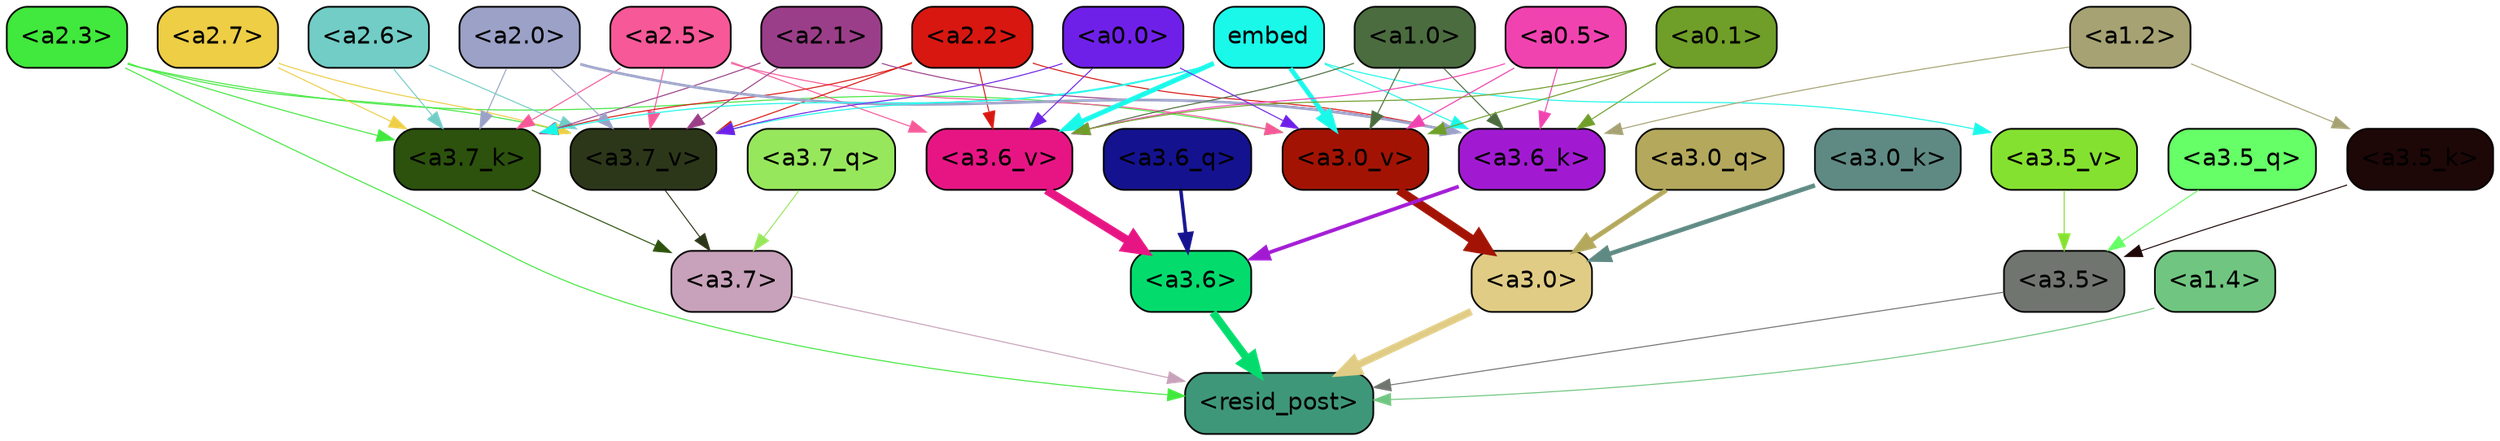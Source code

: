 strict digraph "" {
	graph [bgcolor=transparent,
		layout=dot,
		overlap=false,
		splines=true
	];
	"<a3.7>"	[color=black,
		fillcolor="#c8a1ba",
		fontname=Helvetica,
		shape=box,
		style="filled, rounded"];
	"<resid_post>"	[color=black,
		fillcolor="#3f977a",
		fontname=Helvetica,
		shape=box,
		style="filled, rounded"];
	"<a3.7>" -> "<resid_post>"	[color="#c8a1ba",
		penwidth=0.6];
	"<a3.6>"	[color=black,
		fillcolor="#03dc6d",
		fontname=Helvetica,
		shape=box,
		style="filled, rounded"];
	"<a3.6>" -> "<resid_post>"	[color="#03dc6d",
		penwidth=4.648244500160217];
	"<a3.5>"	[color=black,
		fillcolor="#707570",
		fontname=Helvetica,
		shape=box,
		style="filled, rounded"];
	"<a3.5>" -> "<resid_post>"	[color="#707570",
		penwidth=0.6];
	"<a3.0>"	[color=black,
		fillcolor="#e0cc85",
		fontname=Helvetica,
		shape=box,
		style="filled, rounded"];
	"<a3.0>" -> "<resid_post>"	[color="#e0cc85",
		penwidth=4.3288813829422];
	"<a2.3>"	[color=black,
		fillcolor="#41e83d",
		fontname=Helvetica,
		shape=box,
		style="filled, rounded"];
	"<a2.3>" -> "<resid_post>"	[color="#41e83d",
		penwidth=0.6];
	"<a3.7_k>"	[color=black,
		fillcolor="#2c520d",
		fontname=Helvetica,
		shape=box,
		style="filled, rounded"];
	"<a2.3>" -> "<a3.7_k>"	[color="#41e83d",
		penwidth=0.6];
	"<a3.7_v>"	[color=black,
		fillcolor="#2c3719",
		fontname=Helvetica,
		shape=box,
		style="filled, rounded"];
	"<a2.3>" -> "<a3.7_v>"	[color="#41e83d",
		penwidth=0.6];
	"<a3.0_v>"	[color=black,
		fillcolor="#a31304",
		fontname=Helvetica,
		shape=box,
		style="filled, rounded"];
	"<a2.3>" -> "<a3.0_v>"	[color="#41e83d",
		penwidth=0.6];
	"<a1.4>"	[color=black,
		fillcolor="#70c680",
		fontname=Helvetica,
		shape=box,
		style="filled, rounded"];
	"<a1.4>" -> "<resid_post>"	[color="#70c680",
		penwidth=0.6];
	"<a3.7_q>"	[color=black,
		fillcolor="#97e75c",
		fontname=Helvetica,
		shape=box,
		style="filled, rounded"];
	"<a3.7_q>" -> "<a3.7>"	[color="#97e75c",
		penwidth=0.6];
	"<a3.6_q>"	[color=black,
		fillcolor="#14128f",
		fontname=Helvetica,
		shape=box,
		style="filled, rounded"];
	"<a3.6_q>" -> "<a3.6>"	[color="#14128f",
		penwidth=2.03758105635643];
	"<a3.5_q>"	[color=black,
		fillcolor="#66ff67",
		fontname=Helvetica,
		shape=box,
		style="filled, rounded"];
	"<a3.5_q>" -> "<a3.5>"	[color="#66ff67",
		penwidth=0.6];
	"<a3.0_q>"	[color=black,
		fillcolor="#b3a85c",
		fontname=Helvetica,
		shape=box,
		style="filled, rounded"];
	"<a3.0_q>" -> "<a3.0>"	[color="#b3a85c",
		penwidth=2.8638100624084473];
	"<a3.7_k>" -> "<a3.7>"	[color="#2c520d",
		penwidth=0.6];
	"<a3.6_k>"	[color=black,
		fillcolor="#a11ad2",
		fontname=Helvetica,
		shape=box,
		style="filled, rounded"];
	"<a3.6_k>" -> "<a3.6>"	[color="#a11ad2",
		penwidth=2.174198240041733];
	"<a3.5_k>"	[color=black,
		fillcolor="#1e0707",
		fontname=Helvetica,
		shape=box,
		style="filled, rounded"];
	"<a3.5_k>" -> "<a3.5>"	[color="#1e0707",
		penwidth=0.6];
	"<a3.0_k>"	[color=black,
		fillcolor="#5f8a84",
		fontname=Helvetica,
		shape=box,
		style="filled, rounded"];
	"<a3.0_k>" -> "<a3.0>"	[color="#5f8a84",
		penwidth=2.6274144649505615];
	"<a3.7_v>" -> "<a3.7>"	[color="#2c3719",
		penwidth=0.6];
	"<a3.6_v>"	[color=black,
		fillcolor="#e71584",
		fontname=Helvetica,
		shape=box,
		style="filled, rounded"];
	"<a3.6_v>" -> "<a3.6>"	[color="#e71584",
		penwidth=5.002329230308533];
	"<a3.5_v>"	[color=black,
		fillcolor="#85e12f",
		fontname=Helvetica,
		shape=box,
		style="filled, rounded"];
	"<a3.5_v>" -> "<a3.5>"	[color="#85e12f",
		penwidth=0.6];
	"<a3.0_v>" -> "<a3.0>"	[color="#a31304",
		penwidth=5.188832879066467];
	"<a2.7>"	[color=black,
		fillcolor="#edce45",
		fontname=Helvetica,
		shape=box,
		style="filled, rounded"];
	"<a2.7>" -> "<a3.7_k>"	[color="#edce45",
		penwidth=0.6];
	"<a2.7>" -> "<a3.7_v>"	[color="#edce45",
		penwidth=0.6];
	"<a2.6>"	[color=black,
		fillcolor="#71cdc6",
		fontname=Helvetica,
		shape=box,
		style="filled, rounded"];
	"<a2.6>" -> "<a3.7_k>"	[color="#71cdc6",
		penwidth=0.6];
	"<a2.6>" -> "<a3.7_v>"	[color="#71cdc6",
		penwidth=0.6];
	"<a2.5>"	[color=black,
		fillcolor="#f65898",
		fontname=Helvetica,
		shape=box,
		style="filled, rounded"];
	"<a2.5>" -> "<a3.7_k>"	[color="#f65898",
		penwidth=0.6];
	"<a2.5>" -> "<a3.7_v>"	[color="#f65898",
		penwidth=0.6];
	"<a2.5>" -> "<a3.6_v>"	[color="#f65898",
		penwidth=0.6];
	"<a2.5>" -> "<a3.0_v>"	[color="#f65898",
		penwidth=0.6];
	"<a2.2>"	[color=black,
		fillcolor="#d81711",
		fontname=Helvetica,
		shape=box,
		style="filled, rounded"];
	"<a2.2>" -> "<a3.7_k>"	[color="#d81711",
		penwidth=0.6];
	"<a2.2>" -> "<a3.6_k>"	[color="#d81711",
		penwidth=0.6];
	"<a2.2>" -> "<a3.7_v>"	[color="#d81711",
		penwidth=0.6];
	"<a2.2>" -> "<a3.6_v>"	[color="#d81711",
		penwidth=0.6];
	"<a2.1>"	[color=black,
		fillcolor="#9b3e89",
		fontname=Helvetica,
		shape=box,
		style="filled, rounded"];
	"<a2.1>" -> "<a3.7_k>"	[color="#9b3e89",
		penwidth=0.6];
	"<a2.1>" -> "<a3.6_k>"	[color="#9b3e89",
		penwidth=0.6];
	"<a2.1>" -> "<a3.7_v>"	[color="#9b3e89",
		penwidth=0.6];
	"<a2.0>"	[color=black,
		fillcolor="#9ba1c7",
		fontname=Helvetica,
		shape=box,
		style="filled, rounded"];
	"<a2.0>" -> "<a3.7_k>"	[color="#9ba1c7",
		penwidth=0.6];
	"<a2.0>" -> "<a3.6_k>"	[color="#9ba1c7",
		penwidth=1.5717863738536835];
	"<a2.0>" -> "<a3.7_v>"	[color="#9ba1c7",
		penwidth=0.6];
	embed	[color=black,
		fillcolor="#1af8e9",
		fontname=Helvetica,
		shape=box,
		style="filled, rounded"];
	embed -> "<a3.7_k>"	[color="#1af8e9",
		penwidth=0.6];
	embed -> "<a3.6_k>"	[color="#1af8e9",
		penwidth=0.6];
	embed -> "<a3.7_v>"	[color="#1af8e9",
		penwidth=0.6];
	embed -> "<a3.6_v>"	[color="#1af8e9",
		penwidth=2.882729172706604];
	embed -> "<a3.5_v>"	[color="#1af8e9",
		penwidth=0.6];
	embed -> "<a3.0_v>"	[color="#1af8e9",
		penwidth=2.812090039253235];
	"<a1.2>"	[color=black,
		fillcolor="#a6a273",
		fontname=Helvetica,
		shape=box,
		style="filled, rounded"];
	"<a1.2>" -> "<a3.6_k>"	[color="#a6a273",
		penwidth=0.6];
	"<a1.2>" -> "<a3.5_k>"	[color="#a6a273",
		penwidth=0.6];
	"<a1.0>"	[color=black,
		fillcolor="#4b6c3f",
		fontname=Helvetica,
		shape=box,
		style="filled, rounded"];
	"<a1.0>" -> "<a3.6_k>"	[color="#4b6c3f",
		penwidth=0.6];
	"<a1.0>" -> "<a3.6_v>"	[color="#4b6c3f",
		penwidth=0.6];
	"<a1.0>" -> "<a3.0_v>"	[color="#4b6c3f",
		penwidth=0.6];
	"<a0.5>"	[color=black,
		fillcolor="#f043b0",
		fontname=Helvetica,
		shape=box,
		style="filled, rounded"];
	"<a0.5>" -> "<a3.6_k>"	[color="#f043b0",
		penwidth=0.6];
	"<a0.5>" -> "<a3.6_v>"	[color="#f043b0",
		penwidth=0.6];
	"<a0.5>" -> "<a3.0_v>"	[color="#f043b0",
		penwidth=0.6281400918960571];
	"<a0.1>"	[color=black,
		fillcolor="#6f9e29",
		fontname=Helvetica,
		shape=box,
		style="filled, rounded"];
	"<a0.1>" -> "<a3.6_k>"	[color="#6f9e29",
		penwidth=0.6];
	"<a0.1>" -> "<a3.6_v>"	[color="#6f9e29",
		penwidth=0.6];
	"<a0.1>" -> "<a3.0_v>"	[color="#6f9e29",
		penwidth=0.6];
	"<a0.0>"	[color=black,
		fillcolor="#6f20e8",
		fontname=Helvetica,
		shape=box,
		style="filled, rounded"];
	"<a0.0>" -> "<a3.7_v>"	[color="#6f20e8",
		penwidth=0.6];
	"<a0.0>" -> "<a3.6_v>"	[color="#6f20e8",
		penwidth=0.6];
	"<a0.0>" -> "<a3.0_v>"	[color="#6f20e8",
		penwidth=0.6];
}
